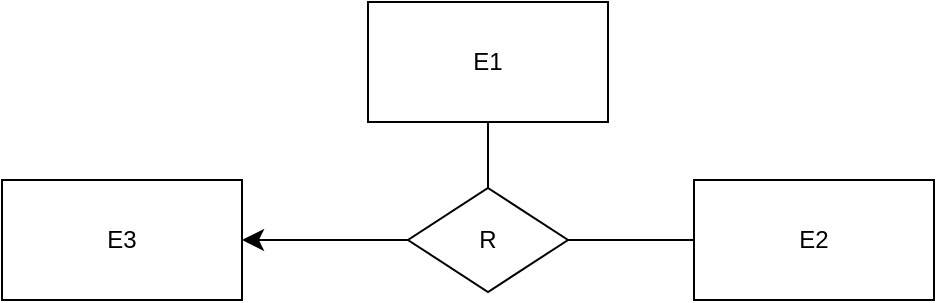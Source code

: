 <mxfile version="26.0.12">
  <diagram name="Page-1" id="w-bSZiB5hpkU1wU3O6K7">
    <mxGraphModel dx="1850" dy="1015" grid="0" gridSize="10" guides="1" tooltips="1" connect="1" arrows="1" fold="1" page="0" pageScale="1" pageWidth="850" pageHeight="1100" math="0" shadow="0">
      <root>
        <mxCell id="0" />
        <mxCell id="1" parent="0" />
        <mxCell id="ywrjmyMHSPTb00hXgZXn-11" value="E1" style="rounded=0;whiteSpace=wrap;html=1;" vertex="1" parent="1">
          <mxGeometry x="-316" y="-367" width="120" height="60" as="geometry" />
        </mxCell>
        <mxCell id="ywrjmyMHSPTb00hXgZXn-12" value="R" style="rhombus;whiteSpace=wrap;html=1;" vertex="1" parent="1">
          <mxGeometry x="-296" y="-274" width="80" height="52" as="geometry" />
        </mxCell>
        <mxCell id="ywrjmyMHSPTb00hXgZXn-13" value="E2" style="rounded=0;whiteSpace=wrap;html=1;" vertex="1" parent="1">
          <mxGeometry x="-153" y="-278" width="120" height="60" as="geometry" />
        </mxCell>
        <mxCell id="ywrjmyMHSPTb00hXgZXn-14" value="E3" style="rounded=0;whiteSpace=wrap;html=1;" vertex="1" parent="1">
          <mxGeometry x="-499" y="-278" width="120" height="60" as="geometry" />
        </mxCell>
        <mxCell id="ywrjmyMHSPTb00hXgZXn-15" value="" style="endArrow=classic;html=1;rounded=0;fontSize=12;startSize=8;endSize=8;curved=1;exitX=0;exitY=0.5;exitDx=0;exitDy=0;entryX=1;entryY=0.5;entryDx=0;entryDy=0;" edge="1" parent="1" source="ywrjmyMHSPTb00hXgZXn-12" target="ywrjmyMHSPTb00hXgZXn-14">
          <mxGeometry width="50" height="50" relative="1" as="geometry">
            <mxPoint x="-281" y="-223" as="sourcePoint" />
            <mxPoint x="-231" y="-273" as="targetPoint" />
          </mxGeometry>
        </mxCell>
        <mxCell id="ywrjmyMHSPTb00hXgZXn-16" value="" style="endArrow=none;html=1;rounded=0;fontSize=12;startSize=8;endSize=8;curved=1;exitX=0.5;exitY=0;exitDx=0;exitDy=0;entryX=0.5;entryY=1;entryDx=0;entryDy=0;" edge="1" parent="1" source="ywrjmyMHSPTb00hXgZXn-12" target="ywrjmyMHSPTb00hXgZXn-11">
          <mxGeometry width="50" height="50" relative="1" as="geometry">
            <mxPoint x="-281" y="-223" as="sourcePoint" />
            <mxPoint x="-231" y="-273" as="targetPoint" />
          </mxGeometry>
        </mxCell>
        <mxCell id="ywrjmyMHSPTb00hXgZXn-17" value="" style="endArrow=none;html=1;rounded=0;fontSize=12;startSize=8;endSize=8;curved=1;exitX=1;exitY=0.5;exitDx=0;exitDy=0;entryX=0;entryY=0.5;entryDx=0;entryDy=0;" edge="1" parent="1" source="ywrjmyMHSPTb00hXgZXn-12" target="ywrjmyMHSPTb00hXgZXn-13">
          <mxGeometry width="50" height="50" relative="1" as="geometry">
            <mxPoint x="-246" y="-278" as="sourcePoint" />
            <mxPoint x="-246" y="-344" as="targetPoint" />
          </mxGeometry>
        </mxCell>
      </root>
    </mxGraphModel>
  </diagram>
</mxfile>
